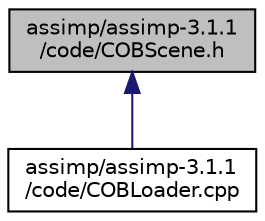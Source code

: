 digraph "assimp/assimp-3.1.1/code/COBScene.h"
{
  edge [fontname="Helvetica",fontsize="10",labelfontname="Helvetica",labelfontsize="10"];
  node [fontname="Helvetica",fontsize="10",shape=record];
  Node1 [label="assimp/assimp-3.1.1\l/code/COBScene.h",height=0.2,width=0.4,color="black", fillcolor="grey75", style="filled", fontcolor="black"];
  Node1 -> Node2 [dir="back",color="midnightblue",fontsize="10",style="solid",fontname="Helvetica"];
  Node2 [label="assimp/assimp-3.1.1\l/code/COBLoader.cpp",height=0.2,width=0.4,color="black", fillcolor="white", style="filled",URL="$_c_o_b_loader_8cpp.html",tooltip="Implementation of the TrueSpace COB/SCN importer class. "];
}
